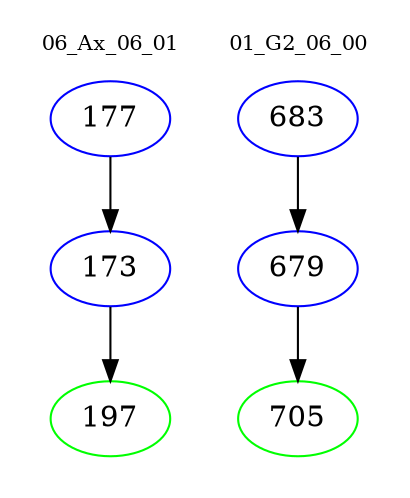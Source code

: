 digraph{
subgraph cluster_0 {
color = white
label = "06_Ax_06_01";
fontsize=10;
T0_177 [label="177", color="blue"]
T0_177 -> T0_173 [color="black"]
T0_173 [label="173", color="blue"]
T0_173 -> T0_197 [color="black"]
T0_197 [label="197", color="green"]
}
subgraph cluster_1 {
color = white
label = "01_G2_06_00";
fontsize=10;
T1_683 [label="683", color="blue"]
T1_683 -> T1_679 [color="black"]
T1_679 [label="679", color="blue"]
T1_679 -> T1_705 [color="black"]
T1_705 [label="705", color="green"]
}
}
